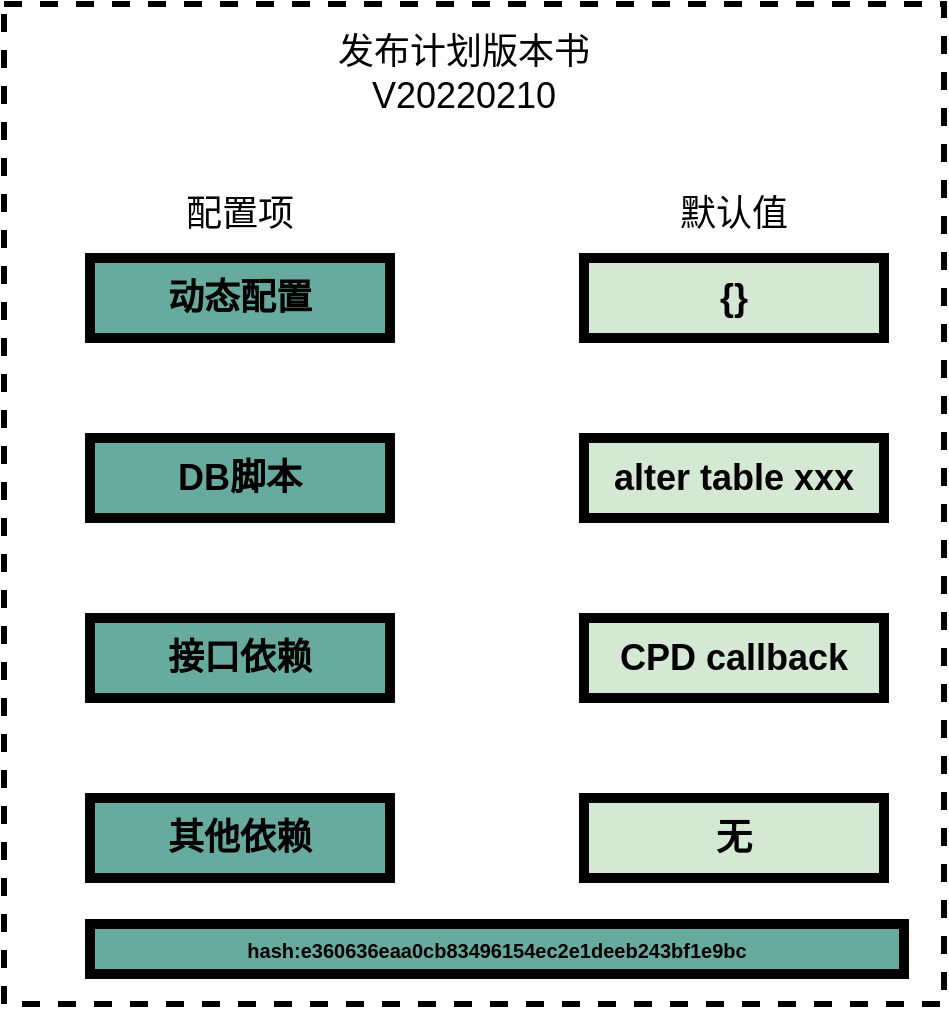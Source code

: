 <mxfile version="16.4.7" type="github">
  <diagram id="chNzZVGyo9SPdtNRLmo0" name="Page-1">
    <mxGraphModel dx="2522" dy="1612" grid="1" gridSize="10" guides="1" tooltips="1" connect="1" arrows="1" fold="1" page="1" pageScale="1" pageWidth="1100" pageHeight="850" math="0" shadow="0">
      <root>
        <mxCell id="0" />
        <mxCell id="1" parent="0" />
        <mxCell id="LTDoggf5loneXw2vPlQn-1" value="" style="rounded=0;whiteSpace=wrap;html=1;strokeWidth=3;fillColor=none;dashed=1;" vertex="1" parent="1">
          <mxGeometry x="-940" y="-30" width="470" height="500" as="geometry" />
        </mxCell>
        <mxCell id="gvp6AJLyiE2rmEpr4Blh-2" value="&lt;b style=&quot;font-size: 18px&quot;&gt;动态配置&lt;/b&gt;" style="rounded=0;whiteSpace=wrap;html=1;strokeWidth=5;fillColor=#67AB9F;" parent="1" vertex="1">
          <mxGeometry x="-897" y="97" width="150" height="40" as="geometry" />
        </mxCell>
        <mxCell id="LTDoggf5loneXw2vPlQn-3" value="&lt;b style=&quot;font-size: 18px&quot;&gt;DB脚本&lt;/b&gt;" style="rounded=0;whiteSpace=wrap;html=1;strokeWidth=5;fillColor=#67AB9F;" vertex="1" parent="1">
          <mxGeometry x="-897" y="187" width="150" height="40" as="geometry" />
        </mxCell>
        <mxCell id="LTDoggf5loneXw2vPlQn-4" value="&lt;b style=&quot;font-size: 18px&quot;&gt;接口依赖&lt;/b&gt;" style="rounded=0;whiteSpace=wrap;html=1;strokeWidth=5;fillColor=#67AB9F;" vertex="1" parent="1">
          <mxGeometry x="-897" y="277" width="150" height="40" as="geometry" />
        </mxCell>
        <mxCell id="LTDoggf5loneXw2vPlQn-5" value="&lt;b style=&quot;font-size: 18px&quot;&gt;其他依赖&lt;/b&gt;" style="rounded=0;whiteSpace=wrap;html=1;strokeWidth=5;fillColor=#67AB9F;" vertex="1" parent="1">
          <mxGeometry x="-897" y="367" width="150" height="40" as="geometry" />
        </mxCell>
        <mxCell id="LTDoggf5loneXw2vPlQn-6" value="&lt;font style=&quot;font-size: 18px&quot;&gt;发布计划版本书V20220210&lt;/font&gt;" style="text;html=1;strokeColor=none;fillColor=none;align=center;verticalAlign=middle;whiteSpace=wrap;rounded=0;" vertex="1" parent="1">
          <mxGeometry x="-780" y="-10" width="140" height="30" as="geometry" />
        </mxCell>
        <mxCell id="LTDoggf5loneXw2vPlQn-7" value="&lt;b style=&quot;font-size: 18px&quot;&gt;{}&lt;/b&gt;" style="rounded=0;whiteSpace=wrap;html=1;strokeWidth=5;fillColor=#D5E8D4;" vertex="1" parent="1">
          <mxGeometry x="-650" y="97" width="150" height="40" as="geometry" />
        </mxCell>
        <mxCell id="LTDoggf5loneXw2vPlQn-8" value="&lt;b&gt;&lt;font style=&quot;font-size: 10px&quot;&gt;hash:&lt;/font&gt;&lt;/b&gt;&lt;span style=&quot;font-size: 10px&quot;&gt;&lt;b&gt;e360636eaa0cb83496154ec2e1deeb243bf1e9bc&lt;/b&gt;&lt;/span&gt;" style="rounded=0;whiteSpace=wrap;html=1;strokeWidth=5;fillColor=#67AB9F;" vertex="1" parent="1">
          <mxGeometry x="-897" y="430" width="407" height="25" as="geometry" />
        </mxCell>
        <mxCell id="LTDoggf5loneXw2vPlQn-9" value="&lt;span style=&quot;font-size: 18px;&quot;&gt;配置项&lt;/span&gt;" style="text;html=1;strokeColor=none;fillColor=none;align=center;verticalAlign=middle;whiteSpace=wrap;rounded=0;dashed=1;fontSize=18;" vertex="1" parent="1">
          <mxGeometry x="-852" y="60" width="60" height="30" as="geometry" />
        </mxCell>
        <mxCell id="LTDoggf5loneXw2vPlQn-10" value="&lt;span style=&quot;font-size: 18px&quot;&gt;默认值&lt;/span&gt;" style="text;html=1;strokeColor=none;fillColor=none;align=center;verticalAlign=middle;whiteSpace=wrap;rounded=0;dashed=1;fontSize=18;" vertex="1" parent="1">
          <mxGeometry x="-605" y="60" width="60" height="30" as="geometry" />
        </mxCell>
        <mxCell id="LTDoggf5loneXw2vPlQn-11" value="&lt;b style=&quot;font-size: 18px&quot;&gt;alter table xxx&lt;/b&gt;" style="rounded=0;whiteSpace=wrap;html=1;strokeWidth=5;fillColor=#D5E8D4;" vertex="1" parent="1">
          <mxGeometry x="-650" y="187" width="150" height="40" as="geometry" />
        </mxCell>
        <mxCell id="LTDoggf5loneXw2vPlQn-12" value="&lt;b style=&quot;font-size: 18px&quot;&gt;CPD callback&lt;/b&gt;" style="rounded=0;whiteSpace=wrap;html=1;strokeWidth=5;fillColor=#D5E8D4;" vertex="1" parent="1">
          <mxGeometry x="-650" y="277" width="150" height="40" as="geometry" />
        </mxCell>
        <mxCell id="LTDoggf5loneXw2vPlQn-13" value="&lt;b style=&quot;font-size: 18px&quot;&gt;无&lt;/b&gt;" style="rounded=0;whiteSpace=wrap;html=1;strokeWidth=5;fillColor=#D5E8D4;" vertex="1" parent="1">
          <mxGeometry x="-650" y="367" width="150" height="40" as="geometry" />
        </mxCell>
      </root>
    </mxGraphModel>
  </diagram>
</mxfile>
